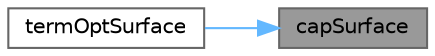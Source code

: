 digraph "capSurface"
{
 // INTERACTIVE_SVG=YES
 // LATEX_PDF_SIZE
  bgcolor="transparent";
  edge [fontname=Helvetica,fontsize=10,labelfontname=Helvetica,labelfontsize=10];
  node [fontname=Helvetica,fontsize=10,shape=box,height=0.2,width=0.4];
  rankdir="RL";
  Node1 [label="capSurface",height=0.2,width=0.4,color="gray40", fillcolor="grey60", style="filled", fontcolor="black",tooltip="Build a cap floor term volatility surface."];
  Node1 -> Node2 [dir="back",color="steelblue1",style="solid"];
  Node2 [label="termOptSurface",height=0.2,width=0.4,color="grey40", fillcolor="white", style="filled",URL="$classore_1_1data_1_1_cap_floor_vol_curve.html#a6b5974432b42f6cb1214882f5776c1db",tooltip="Build optionlet surface from term vol."];
}
